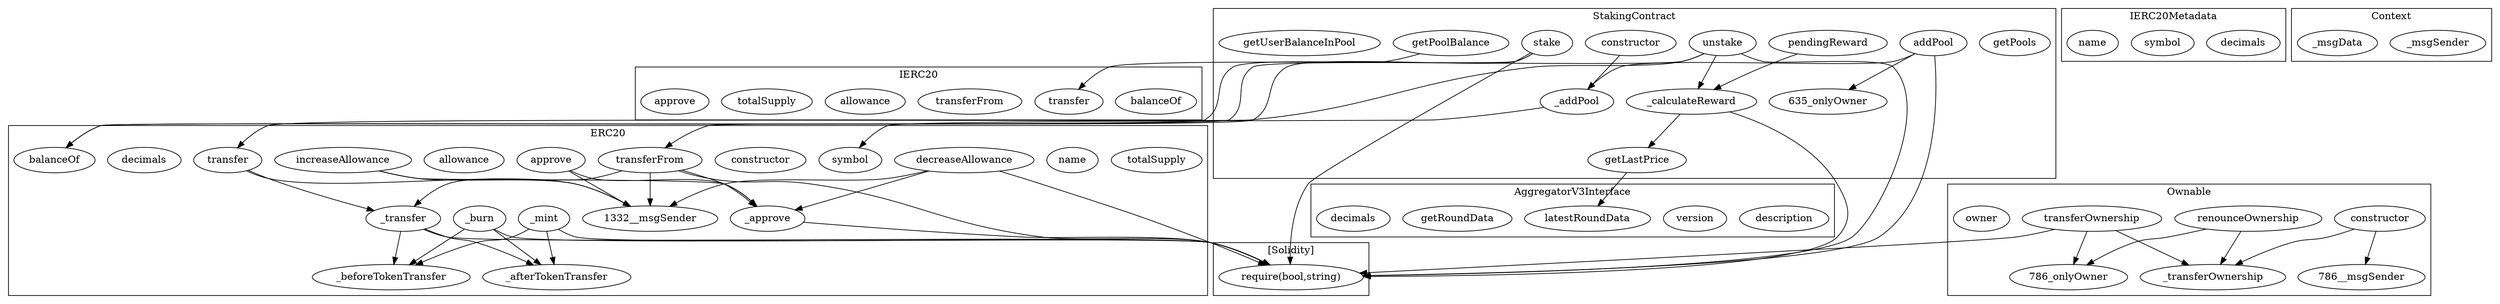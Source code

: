 strict digraph {
subgraph cluster_1410_IERC20 {
label = "IERC20"
"1410_balanceOf" [label="balanceOf"]
"1410_transfer" [label="transfer"]
"1410_transferFrom" [label="transferFrom"]
"1410_allowance" [label="allowance"]
"1410_totalSupply" [label="totalSupply"]
"1410_approve" [label="approve"]
}subgraph cluster_681_AggregatorV3Interface {
label = "AggregatorV3Interface"
"681_description" [label="description"]
"681_version" [label="version"]
"681_latestRoundData" [label="latestRoundData"]
"681_getRoundData" [label="getRoundData"]
"681_decimals" [label="decimals"]
}subgraph cluster_1457_IERC20Metadata {
label = "IERC20Metadata"
"1457_decimals" [label="decimals"]
"1457_symbol" [label="symbol"]
"1457_name" [label="name"]
}subgraph cluster_786_Ownable {
label = "Ownable"
"786_renounceOwnership" [label="renounceOwnership"]
"786__transferOwnership" [label="_transferOwnership"]
"786_constructor" [label="constructor"]
"786_transferOwnership" [label="transferOwnership"]
"786_owner" [label="owner"]
"786_transferOwnership" -> "786_onlyOwner"
"786_constructor" -> "786__msgSender"
"786_constructor" -> "786__transferOwnership"
"786_renounceOwnership" -> "786_onlyOwner"
"786_renounceOwnership" -> "786__transferOwnership"
"786_transferOwnership" -> "786__transferOwnership"
}subgraph cluster_1332_ERC20 {
label = "ERC20"
"1332_totalSupply" [label="totalSupply"]
"1332_name" [label="name"]
"1332_decreaseAllowance" [label="decreaseAllowance"]
"1332_symbol" [label="symbol"]
"1332__mint" [label="_mint"]
"1332__transfer" [label="_transfer"]
"1332__beforeTokenTransfer" [label="_beforeTokenTransfer"]
"1332_constructor" [label="constructor"]
"1332_transferFrom" [label="transferFrom"]
"1332__approve" [label="_approve"]
"1332_approve" [label="approve"]
"1332__afterTokenTransfer" [label="_afterTokenTransfer"]
"1332_allowance" [label="allowance"]
"1332_balanceOf" [label="balanceOf"]
"1332_transfer" [label="transfer"]
"1332__burn" [label="_burn"]
"1332_decimals" [label="decimals"]
"1332_increaseAllowance" [label="increaseAllowance"]
"1332__transfer" -> "1332__beforeTokenTransfer"
"1332__mint" -> "1332__afterTokenTransfer"
"1332__mint" -> "1332__beforeTokenTransfer"
"1332__burn" -> "1332__afterTokenTransfer"
"1332_transferFrom" -> "1332__transfer"
"1332_transferFrom" -> "1332__approve"
"1332_approve" -> "1332__msgSender"
"1332_increaseAllowance" -> "1332__msgSender"
"1332_decreaseAllowance" -> "1332__msgSender"
"1332_decreaseAllowance" -> "1332__approve"
"1332_transferFrom" -> "1332__msgSender"
"1332__burn" -> "1332__beforeTokenTransfer"
"1332__transfer" -> "1332__afterTokenTransfer"
"1332_transfer" -> "1332__transfer"
"1332_approve" -> "1332__approve"
"1332_transfer" -> "1332__msgSender"
"1332_increaseAllowance" -> "1332__approve"
}subgraph cluster_1432_Context {
label = "Context"
"1432__msgSender" [label="_msgSender"]
"1432__msgData" [label="_msgData"]
}subgraph cluster_635_StakingContract {
label = "StakingContract"
"635_getPools" [label="getPools"]
"635_addPool" [label="addPool"]
"635_unstake" [label="unstake"]
"635_stake" [label="stake"]
"635_getPoolBalance" [label="getPoolBalance"]
"635__addPool" [label="_addPool"]
"635_constructor" [label="constructor"]
"635_pendingReward" [label="pendingReward"]
"635__calculateReward" [label="_calculateReward"]
"635_getLastPrice" [label="getLastPrice"]
"635_getUserBalanceInPool" [label="getUserBalanceInPool"]
"635_constructor" -> "635__addPool"
"635_pendingReward" -> "635__calculateReward"
"635_addPool" -> "635_onlyOwner"
"635__calculateReward" -> "635_getLastPrice"
"635_unstake" -> "635__calculateReward"
"635_addPool" -> "635__addPool"
}subgraph cluster_solidity {
label = "[Solidity]"
"require(bool,string)" 
"1332_transferFrom" -> "require(bool,string)"
"1332__mint" -> "require(bool,string)"
"635_unstake" -> "require(bool,string)"
"1332_decreaseAllowance" -> "require(bool,string)"
"635_addPool" -> "require(bool,string)"
"1332__transfer" -> "require(bool,string)"
"635__calculateReward" -> "require(bool,string)"
"1332__burn" -> "require(bool,string)"
"1332__approve" -> "require(bool,string)"
"786_transferOwnership" -> "require(bool,string)"
"635_stake" -> "require(bool,string)"
}"635_getPoolBalance" -> "1332_balanceOf"
"635_stake" -> "1332_transferFrom"
"635_getLastPrice" -> "681_latestRoundData"
"635_unstake" -> "1410_transfer"
"635__addPool" -> "1332_symbol"
"635_unstake" -> "1332_transfer"
"635_stake" -> "1332_balanceOf"
}